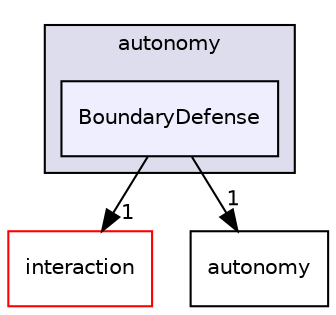 digraph "/root/scrimmage/scrimmage/include/scrimmage/plugins/autonomy/BoundaryDefense" {
  compound=true
  node [ fontsize="10", fontname="Helvetica"];
  edge [ labelfontsize="10", labelfontname="Helvetica"];
  subgraph clusterdir_5aacfe0deb1b51de3b8a4437197fbda8 {
    graph [ bgcolor="#ddddee", pencolor="black", label="autonomy" fontname="Helvetica", fontsize="10", URL="dir_5aacfe0deb1b51de3b8a4437197fbda8.html"]
  dir_635085033bae99ebc5a7941d96069fc3 [shape=box, label="BoundaryDefense", style="filled", fillcolor="#eeeeff", pencolor="black", URL="dir_635085033bae99ebc5a7941d96069fc3.html"];
  }
  dir_e780a5c579cb35e946684e8694642ace [shape=box label="interaction" fillcolor="white" style="filled" color="red" URL="dir_e780a5c579cb35e946684e8694642ace.html"];
  dir_b3bb4020ef55165afbb203d4dc0e2378 [shape=box label="autonomy" URL="dir_b3bb4020ef55165afbb203d4dc0e2378.html"];
  dir_635085033bae99ebc5a7941d96069fc3->dir_e780a5c579cb35e946684e8694642ace [headlabel="1", labeldistance=1.5 headhref="dir_000029_000084.html"];
  dir_635085033bae99ebc5a7941d96069fc3->dir_b3bb4020ef55165afbb203d4dc0e2378 [headlabel="1", labeldistance=1.5 headhref="dir_000029_000006.html"];
}
